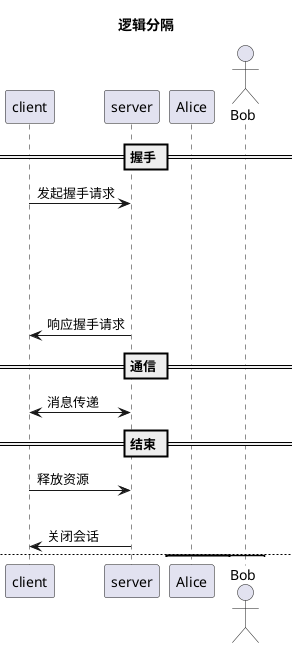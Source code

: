 @startuml 

title 逻辑分隔 

== 握手 ==
client -> server : 发起握手请求
||100||
client <- server : 响应握手请求

== 通信 == 
client <-> server : 消息传递

== 结束 == 
client -> server: 释放资源
|||
server -> client : 关闭会话


newpage 引用
participant Alice
actor Bob

ref over Alice ,Bob : init
Alice -> Bob : hello

ref over Bob
init2
end ref

@enduml